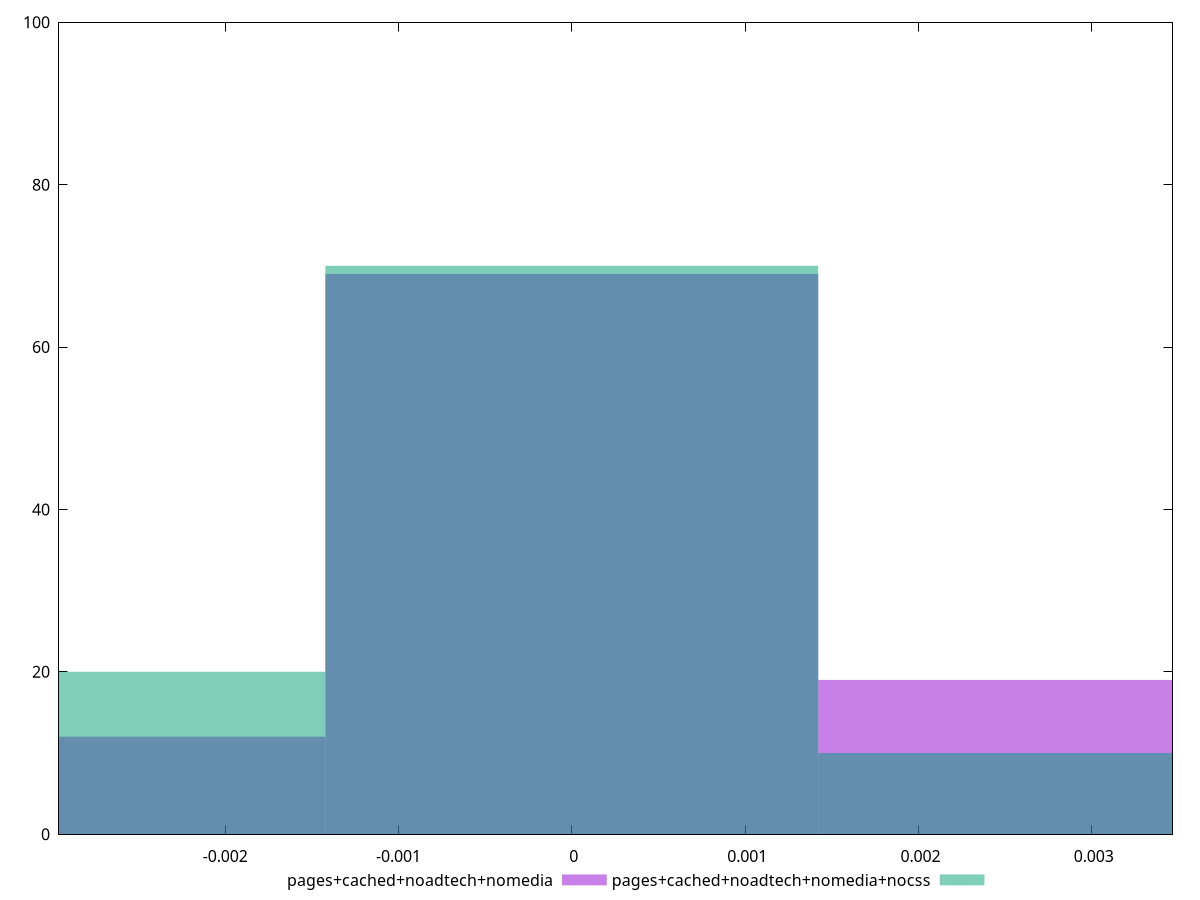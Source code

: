 reset

$pagesCachedNoadtechNomedia <<EOF
0 69
0.0028433117000893487 19
-0.0028433117000893487 12
EOF

$pagesCachedNoadtechNomediaNocss <<EOF
0 70
-0.0028433117000893487 20
0.0028433117000893487 10
EOF

set key outside below
set boxwidth 0.0028433117000893487
set xrange [-0.0029585035027518062:0.0034656110941730374]
set yrange [0:100]
set trange [0:100]
set style fill transparent solid 0.5 noborder
set terminal svg size 640, 500 enhanced background rgb 'white'
set output "report_00015_2021-02-09T16-11-33.973Z/meta/pScore-difference/comparison/histogram/3_vs_4.svg"

plot $pagesCachedNoadtechNomedia title "pages+cached+noadtech+nomedia" with boxes, \
     $pagesCachedNoadtechNomediaNocss title "pages+cached+noadtech+nomedia+nocss" with boxes

reset
